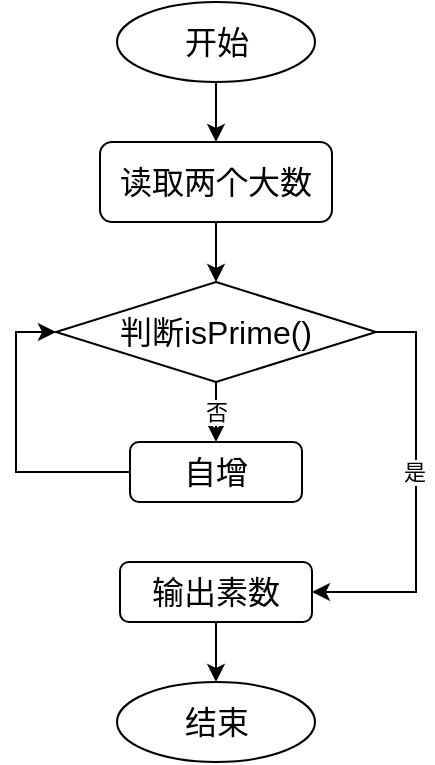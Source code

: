 <mxfile version="25.0.3">
  <diagram name="第 1 页" id="vBuKtMuwuAG4GYh2mONY">
    <mxGraphModel dx="984" dy="667" grid="0" gridSize="10" guides="1" tooltips="1" connect="1" arrows="1" fold="1" page="1" pageScale="1" pageWidth="827" pageHeight="1169" math="0" shadow="0">
      <root>
        <mxCell id="0" />
        <mxCell id="1" parent="0" />
        <mxCell id="yEMM8mUvpeSLS9EE-yN1-16" style="edgeStyle=orthogonalEdgeStyle;rounded=0;orthogonalLoop=1;jettySize=auto;html=1;exitX=0.5;exitY=1;exitDx=0;exitDy=0;entryX=0.5;entryY=0;entryDx=0;entryDy=0;" edge="1" parent="1" source="yEMM8mUvpeSLS9EE-yN1-1" target="yEMM8mUvpeSLS9EE-yN1-2">
          <mxGeometry relative="1" as="geometry" />
        </mxCell>
        <mxCell id="yEMM8mUvpeSLS9EE-yN1-1" value="&lt;font style=&quot;font-size: 16px;&quot;&gt;开始&lt;/font&gt;" style="ellipse;whiteSpace=wrap;html=1;" vertex="1" parent="1">
          <mxGeometry x="372.5" y="170" width="99" height="40" as="geometry" />
        </mxCell>
        <mxCell id="yEMM8mUvpeSLS9EE-yN1-15" style="edgeStyle=orthogonalEdgeStyle;rounded=0;orthogonalLoop=1;jettySize=auto;html=1;exitX=0.5;exitY=1;exitDx=0;exitDy=0;entryX=0.5;entryY=0;entryDx=0;entryDy=0;" edge="1" parent="1" source="yEMM8mUvpeSLS9EE-yN1-2" target="yEMM8mUvpeSLS9EE-yN1-4">
          <mxGeometry relative="1" as="geometry" />
        </mxCell>
        <mxCell id="yEMM8mUvpeSLS9EE-yN1-2" value="&lt;font style=&quot;font-size: 16px;&quot;&gt;读取两个大数&lt;/font&gt;" style="rounded=1;whiteSpace=wrap;html=1;" vertex="1" parent="1">
          <mxGeometry x="364" y="240" width="116" height="40" as="geometry" />
        </mxCell>
        <mxCell id="yEMM8mUvpeSLS9EE-yN1-8" value="否" style="edgeStyle=orthogonalEdgeStyle;rounded=0;orthogonalLoop=1;jettySize=auto;html=1;exitX=0.5;exitY=1;exitDx=0;exitDy=0;entryX=0.5;entryY=0;entryDx=0;entryDy=0;" edge="1" parent="1" source="yEMM8mUvpeSLS9EE-yN1-4" target="yEMM8mUvpeSLS9EE-yN1-6">
          <mxGeometry relative="1" as="geometry" />
        </mxCell>
        <mxCell id="yEMM8mUvpeSLS9EE-yN1-17" style="edgeStyle=orthogonalEdgeStyle;rounded=0;orthogonalLoop=1;jettySize=auto;html=1;exitX=1;exitY=0.5;exitDx=0;exitDy=0;entryX=1;entryY=0.5;entryDx=0;entryDy=0;" edge="1" parent="1" source="yEMM8mUvpeSLS9EE-yN1-4" target="yEMM8mUvpeSLS9EE-yN1-7">
          <mxGeometry relative="1" as="geometry" />
        </mxCell>
        <mxCell id="yEMM8mUvpeSLS9EE-yN1-18" value="是" style="edgeLabel;html=1;align=center;verticalAlign=middle;resizable=0;points=[];" vertex="1" connectable="0" parent="yEMM8mUvpeSLS9EE-yN1-17">
          <mxGeometry x="-0.109" y="-1" relative="1" as="geometry">
            <mxPoint as="offset" />
          </mxGeometry>
        </mxCell>
        <mxCell id="yEMM8mUvpeSLS9EE-yN1-4" value="&lt;font style=&quot;font-size: 16px;&quot;&gt;判断&lt;span style=&quot;text-align: start;&quot;&gt;isPrime()&lt;/span&gt;&lt;/font&gt;" style="rhombus;whiteSpace=wrap;html=1;" vertex="1" parent="1">
          <mxGeometry x="342" y="310" width="160" height="50" as="geometry" />
        </mxCell>
        <mxCell id="yEMM8mUvpeSLS9EE-yN1-14" style="edgeStyle=orthogonalEdgeStyle;rounded=0;orthogonalLoop=1;jettySize=auto;html=1;exitX=0;exitY=0.5;exitDx=0;exitDy=0;entryX=0;entryY=0.5;entryDx=0;entryDy=0;" edge="1" parent="1" source="yEMM8mUvpeSLS9EE-yN1-6" target="yEMM8mUvpeSLS9EE-yN1-4">
          <mxGeometry relative="1" as="geometry" />
        </mxCell>
        <mxCell id="yEMM8mUvpeSLS9EE-yN1-6" value="&lt;font size=&quot;3&quot;&gt;自增&lt;/font&gt;" style="rounded=1;whiteSpace=wrap;html=1;" vertex="1" parent="1">
          <mxGeometry x="379" y="390" width="86" height="30" as="geometry" />
        </mxCell>
        <mxCell id="yEMM8mUvpeSLS9EE-yN1-20" style="edgeStyle=orthogonalEdgeStyle;rounded=0;orthogonalLoop=1;jettySize=auto;html=1;exitX=0.5;exitY=1;exitDx=0;exitDy=0;entryX=0.5;entryY=0;entryDx=0;entryDy=0;" edge="1" parent="1" source="yEMM8mUvpeSLS9EE-yN1-7" target="yEMM8mUvpeSLS9EE-yN1-19">
          <mxGeometry relative="1" as="geometry" />
        </mxCell>
        <mxCell id="yEMM8mUvpeSLS9EE-yN1-7" value="&lt;font size=&quot;3&quot;&gt;输出素数&lt;/font&gt;" style="rounded=1;whiteSpace=wrap;html=1;" vertex="1" parent="1">
          <mxGeometry x="374" y="450" width="96" height="30" as="geometry" />
        </mxCell>
        <mxCell id="yEMM8mUvpeSLS9EE-yN1-19" value="&lt;font size=&quot;3&quot;&gt;结束&lt;/font&gt;" style="ellipse;whiteSpace=wrap;html=1;" vertex="1" parent="1">
          <mxGeometry x="372.5" y="510" width="99" height="40" as="geometry" />
        </mxCell>
      </root>
    </mxGraphModel>
  </diagram>
</mxfile>
